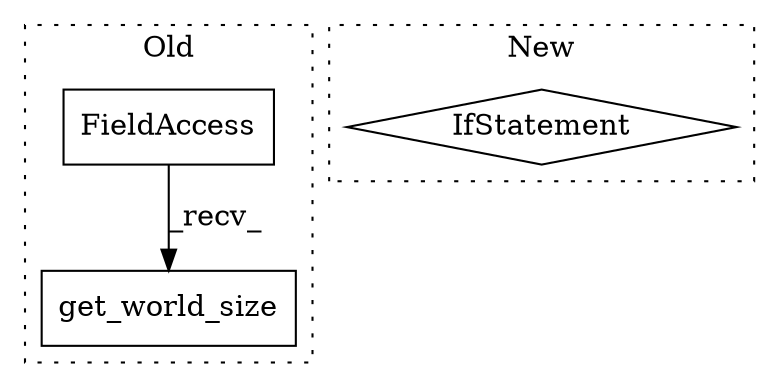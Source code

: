 digraph G {
subgraph cluster0 {
1 [label="get_world_size" a="32" s="1883" l="16" shape="box"];
3 [label="FieldAccess" a="22" s="1864" l="18" shape="box"];
label = "Old";
style="dotted";
}
subgraph cluster1 {
2 [label="IfStatement" a="25" s="2938" l="28" shape="diamond"];
label = "New";
style="dotted";
}
3 -> 1 [label="_recv_"];
}